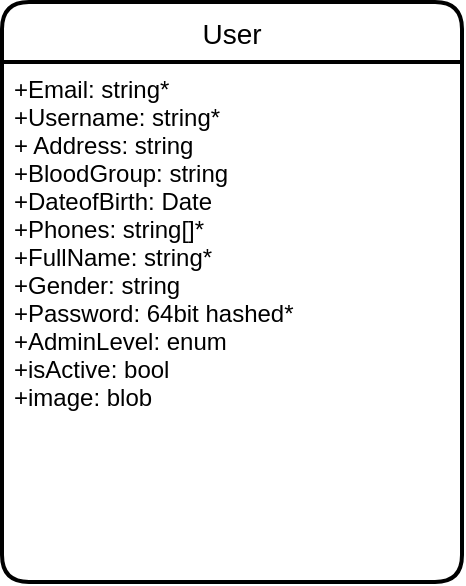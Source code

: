<mxfile>
    <diagram id="bdDmndJHoNrstiOoPqqP" name="Page-1">
        <mxGraphModel dx="556" dy="575" grid="1" gridSize="10" guides="1" tooltips="1" connect="1" arrows="1" fold="1" page="1" pageScale="1" pageWidth="850" pageHeight="1100" math="0" shadow="0">
            <root>
                <mxCell id="0"/>
                <mxCell id="1" parent="0"/>
                <mxCell id="2" value="User" style="swimlane;childLayout=stackLayout;horizontal=1;startSize=30;horizontalStack=0;rounded=1;fontSize=14;fontStyle=0;strokeWidth=2;resizeParent=0;resizeLast=1;shadow=0;dashed=0;align=center;" vertex="1" parent="1">
                    <mxGeometry x="50" y="30" width="230" height="290" as="geometry"/>
                </mxCell>
                <mxCell id="3" value="+Email: string*&#10;+Username: string*&#10;+ Address: string&#10;+BloodGroup: string&#10;+DateofBirth: Date&#10;+Phones: string[]*&#10;+FullName: string*&#10;+Gender: string&#10;+Password: 64bit hashed*&#10;+AdminLevel: enum&#10;+isActive: bool&#10;+image: blob&#10;" style="align=left;strokeColor=none;fillColor=none;spacingLeft=4;fontSize=12;verticalAlign=top;resizable=0;rotatable=0;part=1;" vertex="1" parent="2">
                    <mxGeometry y="30" width="230" height="260" as="geometry"/>
                </mxCell>
            </root>
        </mxGraphModel>
    </diagram>
</mxfile>